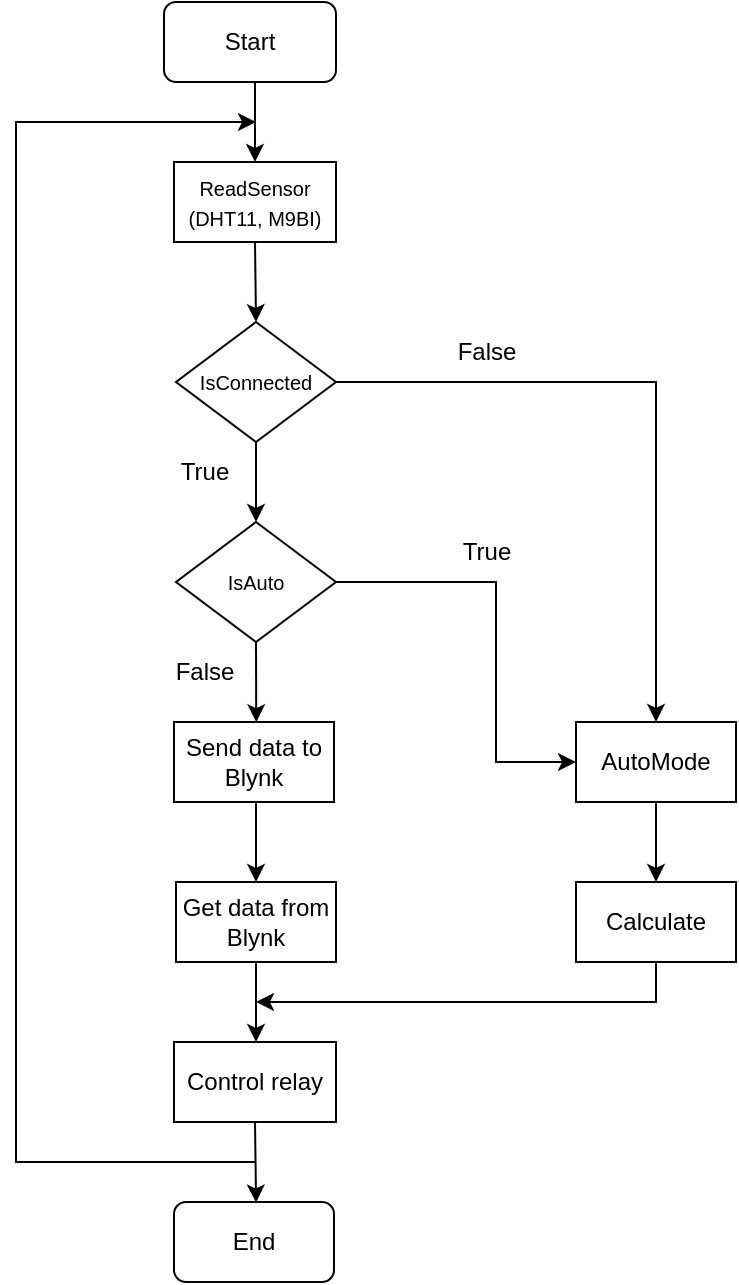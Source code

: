 <mxfile version="21.6.2" type="google">
  <diagram id="P9JxTVQZ8V056-itW6Io" name="Trang-1">
    <mxGraphModel dx="1290" dy="515" grid="1" gridSize="10" guides="1" tooltips="1" connect="1" arrows="1" fold="1" page="1" pageScale="1" pageWidth="827" pageHeight="1169" math="0" shadow="0">
      <root>
        <mxCell id="0" />
        <mxCell id="1" parent="0" />
        <mxCell id="5nPi2bsa1zb0nJHhOOTF-1" value="Start" style="rounded=1;whiteSpace=wrap;html=1;" parent="1" vertex="1">
          <mxGeometry x="354" width="86" height="40" as="geometry" />
        </mxCell>
        <mxCell id="5nPi2bsa1zb0nJHhOOTF-2" value="&lt;font style=&quot;font-size: 10px;&quot;&gt;IsAuto&lt;/font&gt;" style="rhombus;whiteSpace=wrap;html=1;" parent="1" vertex="1">
          <mxGeometry x="360" y="260" width="80" height="60" as="geometry" />
        </mxCell>
        <mxCell id="5nPi2bsa1zb0nJHhOOTF-4" value="" style="endArrow=classic;html=1;rounded=0;exitX=0.5;exitY=1;exitDx=0;exitDy=0;" parent="1" source="5nPi2bsa1zb0nJHhOOTF-14" edge="1">
          <mxGeometry width="50" height="50" relative="1" as="geometry">
            <mxPoint x="399" y="240" as="sourcePoint" />
            <mxPoint x="400" y="260" as="targetPoint" />
          </mxGeometry>
        </mxCell>
        <mxCell id="5nPi2bsa1zb0nJHhOOTF-6" value="" style="endArrow=classic;html=1;rounded=0;exitX=0.5;exitY=1;exitDx=0;exitDy=0;entryX=0.514;entryY=0.002;entryDx=0;entryDy=0;entryPerimeter=0;" parent="1" source="5nPi2bsa1zb0nJHhOOTF-2" target="5nPi2bsa1zb0nJHhOOTF-10" edge="1">
          <mxGeometry width="50" height="50" relative="1" as="geometry">
            <mxPoint x="369" y="400" as="sourcePoint" />
            <mxPoint x="399" y="360" as="targetPoint" />
          </mxGeometry>
        </mxCell>
        <mxCell id="5nPi2bsa1zb0nJHhOOTF-9" value="False" style="text;html=1;align=center;verticalAlign=middle;resizable=0;points=[];autosize=1;strokeColor=none;fillColor=none;" parent="1" vertex="1">
          <mxGeometry x="349" y="320" width="50" height="30" as="geometry" />
        </mxCell>
        <mxCell id="5nPi2bsa1zb0nJHhOOTF-10" value="Send data to Blynk" style="rounded=0;whiteSpace=wrap;html=1;" parent="1" vertex="1">
          <mxGeometry x="359" y="360" width="80" height="40" as="geometry" />
        </mxCell>
        <mxCell id="5nPi2bsa1zb0nJHhOOTF-11" value="&lt;font style=&quot;font-size: 10px;&quot;&gt;ReadSensor&lt;br&gt;(DHT11, M9BI)&lt;/font&gt;" style="rounded=0;whiteSpace=wrap;html=1;" parent="1" vertex="1">
          <mxGeometry x="359" y="80" width="81" height="40" as="geometry" />
        </mxCell>
        <mxCell id="5nPi2bsa1zb0nJHhOOTF-12" value="" style="endArrow=classic;html=1;rounded=0;entryX=0.5;entryY=0;entryDx=0;entryDy=0;exitX=0.529;exitY=1.003;exitDx=0;exitDy=0;exitPerimeter=0;" parent="1" source="5nPi2bsa1zb0nJHhOOTF-1" target="5nPi2bsa1zb0nJHhOOTF-11" edge="1">
          <mxGeometry width="50" height="50" relative="1" as="geometry">
            <mxPoint x="400" y="50" as="sourcePoint" />
            <mxPoint x="420" y="180" as="targetPoint" />
          </mxGeometry>
        </mxCell>
        <mxCell id="5nPi2bsa1zb0nJHhOOTF-13" value="" style="endArrow=classic;html=1;rounded=0;exitX=0.5;exitY=1;exitDx=0;exitDy=0;" parent="1" source="5nPi2bsa1zb0nJHhOOTF-11" edge="1">
          <mxGeometry width="50" height="50" relative="1" as="geometry">
            <mxPoint x="360" y="140" as="sourcePoint" />
            <mxPoint x="400" y="160" as="targetPoint" />
          </mxGeometry>
        </mxCell>
        <mxCell id="5nPi2bsa1zb0nJHhOOTF-14" value="&lt;font style=&quot;font-size: 10px;&quot;&gt;IsConnected&lt;/font&gt;" style="rhombus;whiteSpace=wrap;html=1;" parent="1" vertex="1">
          <mxGeometry x="360" y="160" width="80" height="60" as="geometry" />
        </mxCell>
        <mxCell id="5nPi2bsa1zb0nJHhOOTF-15" value="" style="endArrow=classic;html=1;rounded=0;exitX=1;exitY=0.5;exitDx=0;exitDy=0;entryX=0.5;entryY=0;entryDx=0;entryDy=0;" parent="1" source="5nPi2bsa1zb0nJHhOOTF-14" target="5nPi2bsa1zb0nJHhOOTF-17" edge="1">
          <mxGeometry width="50" height="50" relative="1" as="geometry">
            <mxPoint x="360" y="250" as="sourcePoint" />
            <mxPoint x="560" y="220" as="targetPoint" />
            <Array as="points">
              <mxPoint x="600" y="190" />
            </Array>
          </mxGeometry>
        </mxCell>
        <mxCell id="5nPi2bsa1zb0nJHhOOTF-16" value="False" style="text;html=1;align=center;verticalAlign=middle;resizable=0;points=[];autosize=1;strokeColor=none;fillColor=none;" parent="1" vertex="1">
          <mxGeometry x="490" y="160" width="50" height="30" as="geometry" />
        </mxCell>
        <mxCell id="5nPi2bsa1zb0nJHhOOTF-17" value="AutoMode" style="rounded=0;whiteSpace=wrap;html=1;" parent="1" vertex="1">
          <mxGeometry x="560" y="360" width="80" height="40" as="geometry" />
        </mxCell>
        <mxCell id="5nPi2bsa1zb0nJHhOOTF-18" value="" style="endArrow=none;html=1;rounded=0;exitX=1;exitY=0.5;exitDx=0;exitDy=0;endFill=0;" parent="1" source="5nPi2bsa1zb0nJHhOOTF-2" edge="1">
          <mxGeometry width="50" height="50" relative="1" as="geometry">
            <mxPoint x="470" y="250" as="sourcePoint" />
            <mxPoint x="540" y="380" as="targetPoint" />
            <Array as="points">
              <mxPoint x="520" y="290" />
              <mxPoint x="520" y="380" />
            </Array>
          </mxGeometry>
        </mxCell>
        <mxCell id="5nPi2bsa1zb0nJHhOOTF-19" value="True" style="text;html=1;align=center;verticalAlign=middle;resizable=0;points=[];autosize=1;strokeColor=none;fillColor=none;" parent="1" vertex="1">
          <mxGeometry x="490" y="260" width="50" height="30" as="geometry" />
        </mxCell>
        <mxCell id="5nPi2bsa1zb0nJHhOOTF-20" value="" style="endArrow=classic;html=1;rounded=0;" parent="1" edge="1">
          <mxGeometry width="50" height="50" relative="1" as="geometry">
            <mxPoint x="400" y="400" as="sourcePoint" />
            <mxPoint x="400" y="440" as="targetPoint" />
          </mxGeometry>
        </mxCell>
        <mxCell id="5nPi2bsa1zb0nJHhOOTF-21" value="Get data from Blynk" style="rounded=0;whiteSpace=wrap;html=1;" parent="1" vertex="1">
          <mxGeometry x="360" y="440" width="80" height="40" as="geometry" />
        </mxCell>
        <mxCell id="5nPi2bsa1zb0nJHhOOTF-22" value="" style="endArrow=classic;html=1;rounded=0;exitX=0.5;exitY=1;exitDx=0;exitDy=0;" parent="1" source="5nPi2bsa1zb0nJHhOOTF-21" edge="1">
          <mxGeometry width="50" height="50" relative="1" as="geometry">
            <mxPoint x="420" y="420" as="sourcePoint" />
            <mxPoint x="400" y="520" as="targetPoint" />
          </mxGeometry>
        </mxCell>
        <mxCell id="5nPi2bsa1zb0nJHhOOTF-23" value="Control relay" style="rounded=0;whiteSpace=wrap;html=1;" parent="1" vertex="1">
          <mxGeometry x="359" y="520" width="81" height="40" as="geometry" />
        </mxCell>
        <mxCell id="5nPi2bsa1zb0nJHhOOTF-24" value="" style="endArrow=classic;html=1;rounded=0;exitX=0.5;exitY=1;exitDx=0;exitDy=0;entryX=0.513;entryY=0.006;entryDx=0;entryDy=0;entryPerimeter=0;" parent="1" source="5nPi2bsa1zb0nJHhOOTF-23" target="5nPi2bsa1zb0nJHhOOTF-25" edge="1">
          <mxGeometry width="50" height="50" relative="1" as="geometry">
            <mxPoint x="420" y="560" as="sourcePoint" />
            <mxPoint x="400" y="640" as="targetPoint" />
          </mxGeometry>
        </mxCell>
        <mxCell id="5nPi2bsa1zb0nJHhOOTF-25" value="End" style="rounded=1;whiteSpace=wrap;html=1;" parent="1" vertex="1">
          <mxGeometry x="359" y="600" width="80" height="40" as="geometry" />
        </mxCell>
        <mxCell id="5nPi2bsa1zb0nJHhOOTF-26" value="" style="endArrow=classic;html=1;rounded=0;" parent="1" edge="1">
          <mxGeometry width="50" height="50" relative="1" as="geometry">
            <mxPoint x="400" y="580" as="sourcePoint" />
            <mxPoint x="400" y="60" as="targetPoint" />
            <Array as="points">
              <mxPoint x="280" y="580" />
              <mxPoint x="280" y="60" />
              <mxPoint x="340" y="60" />
            </Array>
          </mxGeometry>
        </mxCell>
        <mxCell id="5nPi2bsa1zb0nJHhOOTF-28" value="" style="endArrow=classic;html=1;rounded=0;exitX=0.5;exitY=1;exitDx=0;exitDy=0;" parent="1" source="5nPi2bsa1zb0nJHhOOTF-17" target="5nPi2bsa1zb0nJHhOOTF-29" edge="1">
          <mxGeometry width="50" height="50" relative="1" as="geometry">
            <mxPoint x="420" y="490" as="sourcePoint" />
            <mxPoint x="480" y="500" as="targetPoint" />
            <Array as="points" />
          </mxGeometry>
        </mxCell>
        <mxCell id="5nPi2bsa1zb0nJHhOOTF-29" value="Calculate" style="rounded=0;whiteSpace=wrap;html=1;" parent="1" vertex="1">
          <mxGeometry x="560" y="440" width="80" height="40" as="geometry" />
        </mxCell>
        <mxCell id="5nPi2bsa1zb0nJHhOOTF-30" value="" style="endArrow=classic;html=1;rounded=0;exitX=0.5;exitY=1;exitDx=0;exitDy=0;" parent="1" source="5nPi2bsa1zb0nJHhOOTF-29" edge="1">
          <mxGeometry width="50" height="50" relative="1" as="geometry">
            <mxPoint x="420" y="500" as="sourcePoint" />
            <mxPoint x="400" y="500" as="targetPoint" />
            <Array as="points">
              <mxPoint x="600" y="500" />
            </Array>
          </mxGeometry>
        </mxCell>
        <mxCell id="-1bM3hmpHCZ5mqe_5ATX-1" value="True" style="text;html=1;align=center;verticalAlign=middle;resizable=0;points=[];autosize=1;strokeColor=none;fillColor=none;" parent="1" vertex="1">
          <mxGeometry x="349" y="220" width="50" height="30" as="geometry" />
        </mxCell>
        <mxCell id="9Ra9B28n5dbz0Yicidir-3" value="" style="endArrow=classic;html=1;rounded=0;entryX=0;entryY=0.5;entryDx=0;entryDy=0;" parent="1" target="5nPi2bsa1zb0nJHhOOTF-17" edge="1">
          <mxGeometry width="50" height="50" relative="1" as="geometry">
            <mxPoint x="540" y="380" as="sourcePoint" />
            <mxPoint x="590" y="350" as="targetPoint" />
          </mxGeometry>
        </mxCell>
      </root>
    </mxGraphModel>
  </diagram>
</mxfile>
